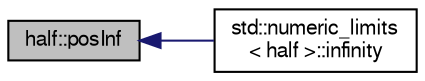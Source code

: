 digraph "half::posInf"
{
  bgcolor="transparent";
  edge [fontname="FreeSans",fontsize="10",labelfontname="FreeSans",labelfontsize="10"];
  node [fontname="FreeSans",fontsize="10",shape=record];
  rankdir="LR";
  Node1 [label="half::posInf",height=0.2,width=0.4,color="black", fillcolor="grey75", style="filled" fontcolor="black"];
  Node1 -> Node2 [dir="back",color="midnightblue",fontsize="10",style="solid",fontname="FreeSans"];
  Node2 [label="std::numeric_limits\l\< half \>::infinity",height=0.2,width=0.4,color="black",URL="$d9/d11/classstd_1_1numeric__limits_3_01half_01_4.html#a30e1a9cd3dd4e5034e10e9ce2ba677c7"];
}
